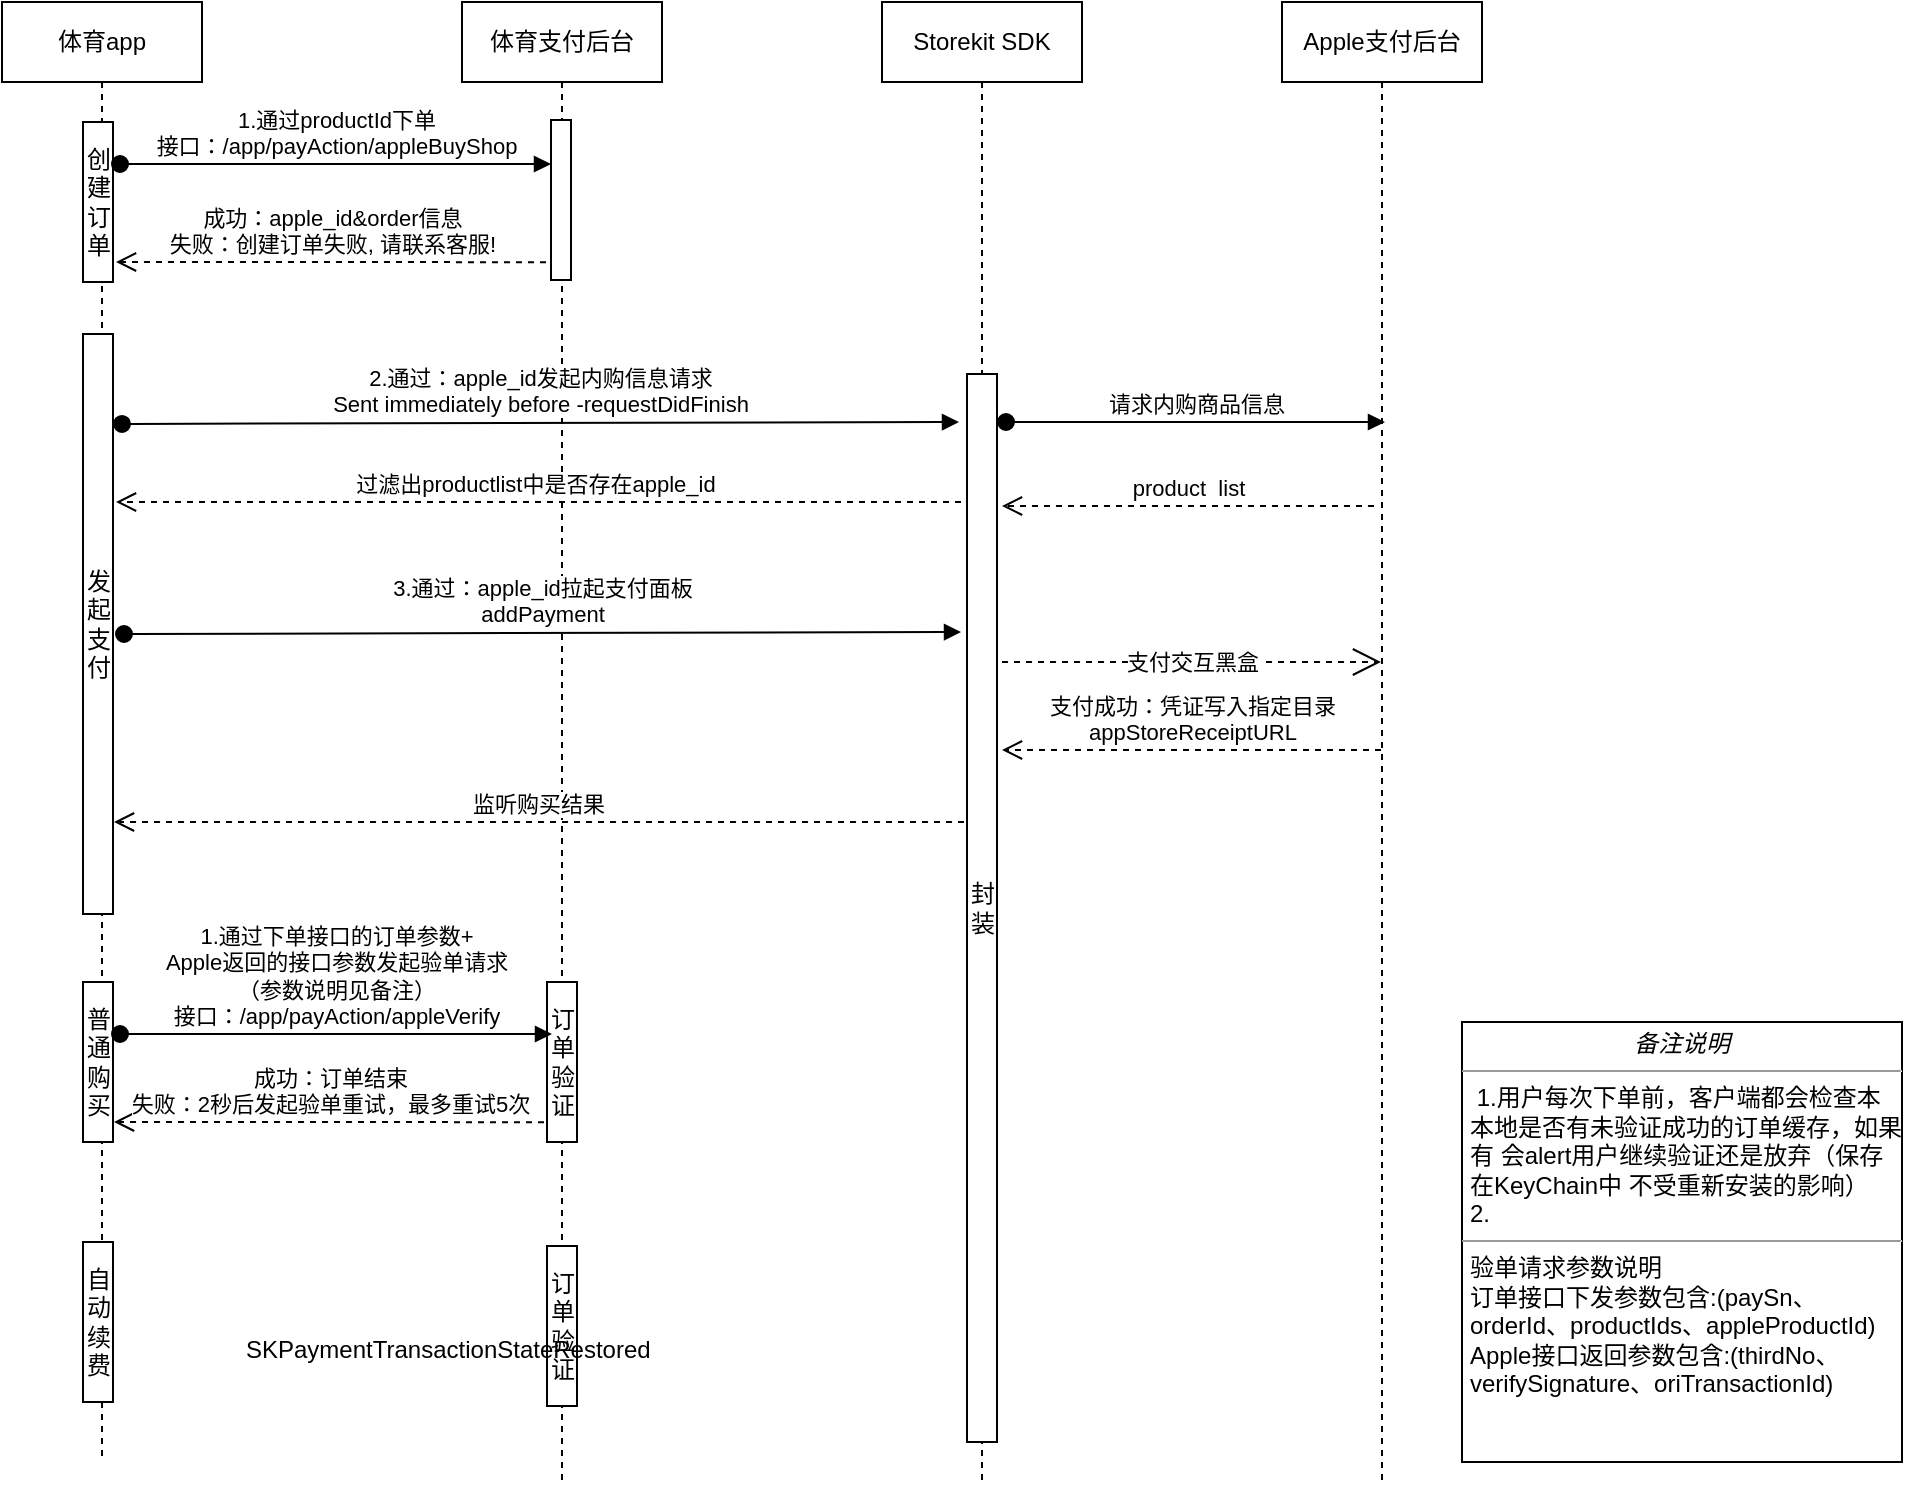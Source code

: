 <mxfile version="22.1.0" type="github">
  <diagram name="Page-1" id="13e1069c-82ec-6db2-03f1-153e76fe0fe0">
    <mxGraphModel dx="954" dy="606" grid="1" gridSize="10" guides="1" tooltips="1" connect="1" arrows="1" fold="1" page="1" pageScale="1" pageWidth="1100" pageHeight="850" background="none" math="0" shadow="0">
      <root>
        <mxCell id="0" />
        <mxCell id="1" parent="0" />
        <mxCell id="xoRC-sKZlT8HCeLA9iw_-8" value="体育app" style="shape=umlLifeline;perimeter=lifelinePerimeter;whiteSpace=wrap;html=1;container=1;dropTarget=0;collapsible=0;recursiveResize=0;outlineConnect=0;portConstraint=eastwest;newEdgeStyle={&quot;curved&quot;:0,&quot;rounded&quot;:0};" vertex="1" parent="1">
          <mxGeometry x="40" y="80" width="100" height="730" as="geometry" />
        </mxCell>
        <mxCell id="xoRC-sKZlT8HCeLA9iw_-13" value="创&lt;br&gt;建&lt;br&gt;订&lt;br&gt;单" style="html=1;points=[[0,0,0,0,5],[0,1,0,0,-5],[1,0,0,0,5],[1,1,0,0,-5]];perimeter=orthogonalPerimeter;outlineConnect=0;targetShapes=umlLifeline;portConstraint=eastwest;newEdgeStyle={&quot;curved&quot;:0,&quot;rounded&quot;:0};" vertex="1" parent="xoRC-sKZlT8HCeLA9iw_-8">
          <mxGeometry x="40.5" y="60" width="15" height="80" as="geometry" />
        </mxCell>
        <mxCell id="xoRC-sKZlT8HCeLA9iw_-14" value="发&lt;br&gt;起&lt;br&gt;支&lt;br&gt;付" style="html=1;points=[[0,0,0,0,5],[0,1,0,0,-5],[1,0,0,0,5],[1,1,0,0,-5]];perimeter=orthogonalPerimeter;outlineConnect=0;targetShapes=umlLifeline;portConstraint=eastwest;newEdgeStyle={&quot;curved&quot;:0,&quot;rounded&quot;:0};" vertex="1" parent="xoRC-sKZlT8HCeLA9iw_-8">
          <mxGeometry x="40.5" y="166" width="15" height="290" as="geometry" />
        </mxCell>
        <mxCell id="xoRC-sKZlT8HCeLA9iw_-34" value="普&lt;br&gt;通&lt;br&gt;购&lt;br&gt;买" style="html=1;points=[[0,0,0,0,5],[0,1,0,0,-5],[1,0,0,0,5],[1,1,0,0,-5]];perimeter=orthogonalPerimeter;outlineConnect=0;targetShapes=umlLifeline;portConstraint=eastwest;newEdgeStyle={&quot;curved&quot;:0,&quot;rounded&quot;:0};" vertex="1" parent="xoRC-sKZlT8HCeLA9iw_-8">
          <mxGeometry x="40.5" y="490" width="15" height="80" as="geometry" />
        </mxCell>
        <mxCell id="xoRC-sKZlT8HCeLA9iw_-35" value="自&lt;br&gt;动&lt;br&gt;续&lt;br&gt;费" style="html=1;points=[[0,0,0,0,5],[0,1,0,0,-5],[1,0,0,0,5],[1,1,0,0,-5]];perimeter=orthogonalPerimeter;outlineConnect=0;targetShapes=umlLifeline;portConstraint=eastwest;newEdgeStyle={&quot;curved&quot;:0,&quot;rounded&quot;:0};" vertex="1" parent="xoRC-sKZlT8HCeLA9iw_-8">
          <mxGeometry x="40.5" y="620" width="15" height="80" as="geometry" />
        </mxCell>
        <mxCell id="xoRC-sKZlT8HCeLA9iw_-10" value="体育支付后台" style="shape=umlLifeline;perimeter=lifelinePerimeter;whiteSpace=wrap;html=1;container=1;dropTarget=0;collapsible=0;recursiveResize=0;outlineConnect=0;portConstraint=eastwest;newEdgeStyle={&quot;curved&quot;:0,&quot;rounded&quot;:0};" vertex="1" parent="1">
          <mxGeometry x="270" y="80" width="100" height="740" as="geometry" />
        </mxCell>
        <mxCell id="xoRC-sKZlT8HCeLA9iw_-19" value="" style="html=1;points=[[0,0,0,0,5],[0,1,0,0,-5],[1,0,0,0,5],[1,1,0,0,-5]];perimeter=orthogonalPerimeter;outlineConnect=0;targetShapes=umlLifeline;portConstraint=eastwest;newEdgeStyle={&quot;curved&quot;:0,&quot;rounded&quot;:0};" vertex="1" parent="xoRC-sKZlT8HCeLA9iw_-10">
          <mxGeometry x="44.5" y="59" width="10" height="80" as="geometry" />
        </mxCell>
        <mxCell id="xoRC-sKZlT8HCeLA9iw_-36" value="订&lt;br&gt;单&lt;br&gt;验&lt;br&gt;证" style="html=1;points=[[0,0,0,0,5],[0,1,0,0,-5],[1,0,0,0,5],[1,1,0,0,-5]];perimeter=orthogonalPerimeter;outlineConnect=0;targetShapes=umlLifeline;portConstraint=eastwest;newEdgeStyle={&quot;curved&quot;:0,&quot;rounded&quot;:0};" vertex="1" parent="xoRC-sKZlT8HCeLA9iw_-10">
          <mxGeometry x="42.5" y="490" width="15" height="80" as="geometry" />
        </mxCell>
        <mxCell id="xoRC-sKZlT8HCeLA9iw_-37" value="订&lt;br&gt;单&lt;br&gt;验&lt;br&gt;证" style="html=1;points=[[0,0,0,0,5],[0,1,0,0,-5],[1,0,0,0,5],[1,1,0,0,-5]];perimeter=orthogonalPerimeter;outlineConnect=0;targetShapes=umlLifeline;portConstraint=eastwest;newEdgeStyle={&quot;curved&quot;:0,&quot;rounded&quot;:0};" vertex="1" parent="xoRC-sKZlT8HCeLA9iw_-10">
          <mxGeometry x="42.5" y="622" width="15" height="80" as="geometry" />
        </mxCell>
        <mxCell id="xoRC-sKZlT8HCeLA9iw_-11" value="Storekit SDK" style="shape=umlLifeline;perimeter=lifelinePerimeter;whiteSpace=wrap;html=1;container=1;dropTarget=0;collapsible=0;recursiveResize=0;outlineConnect=0;portConstraint=eastwest;newEdgeStyle={&quot;curved&quot;:0,&quot;rounded&quot;:0};" vertex="1" parent="1">
          <mxGeometry x="480" y="80" width="100" height="740" as="geometry" />
        </mxCell>
        <mxCell id="xoRC-sKZlT8HCeLA9iw_-20" value="封&lt;br&gt;装" style="html=1;points=[[0,0,0,0,5],[0,1,0,0,-5],[1,0,0,0,5],[1,1,0,0,-5]];perimeter=orthogonalPerimeter;outlineConnect=0;targetShapes=umlLifeline;portConstraint=eastwest;newEdgeStyle={&quot;curved&quot;:0,&quot;rounded&quot;:0};" vertex="1" parent="xoRC-sKZlT8HCeLA9iw_-11">
          <mxGeometry x="42.5" y="186" width="15" height="534" as="geometry" />
        </mxCell>
        <mxCell id="xoRC-sKZlT8HCeLA9iw_-12" value="Apple支付后台" style="shape=umlLifeline;perimeter=lifelinePerimeter;whiteSpace=wrap;html=1;container=1;dropTarget=0;collapsible=0;recursiveResize=0;outlineConnect=0;portConstraint=eastwest;newEdgeStyle={&quot;curved&quot;:0,&quot;rounded&quot;:0};" vertex="1" parent="1">
          <mxGeometry x="680" y="80" width="100" height="740" as="geometry" />
        </mxCell>
        <mxCell id="xoRC-sKZlT8HCeLA9iw_-16" value="1.通过productId下单&lt;br&gt;接口：/app/payAction/appleBuyShop" style="html=1;verticalAlign=bottom;startArrow=oval;startFill=1;endArrow=block;startSize=8;curved=0;rounded=0;" edge="1" parent="1" target="xoRC-sKZlT8HCeLA9iw_-19">
          <mxGeometry x="0.002" width="60" relative="1" as="geometry">
            <mxPoint x="99" y="161" as="sourcePoint" />
            <mxPoint x="318.5" y="161" as="targetPoint" />
            <mxPoint as="offset" />
          </mxGeometry>
        </mxCell>
        <mxCell id="xoRC-sKZlT8HCeLA9iw_-17" value="成功：apple_id&amp;amp;order信息&lt;br&gt;失败：创建订单失败, 请联系客服!" style="html=1;verticalAlign=bottom;endArrow=open;dashed=1;endSize=8;curved=0;rounded=0;exitX=0.5;exitY=0.271;exitDx=0;exitDy=0;exitPerimeter=0;" edge="1" parent="1">
          <mxGeometry relative="1" as="geometry">
            <mxPoint x="312" y="210.08" as="sourcePoint" />
            <mxPoint x="97" y="210" as="targetPoint" />
          </mxGeometry>
        </mxCell>
        <mxCell id="xoRC-sKZlT8HCeLA9iw_-18" value="2.通过：apple_id发起内购信息请求&lt;br&gt;Sent immediately before -requestDidFinish" style="html=1;verticalAlign=bottom;startArrow=oval;startFill=1;endArrow=block;startSize=8;curved=0;rounded=0;exitX=1.3;exitY=0.155;exitDx=0;exitDy=0;exitPerimeter=0;" edge="1" parent="1" source="xoRC-sKZlT8HCeLA9iw_-14">
          <mxGeometry width="60" relative="1" as="geometry">
            <mxPoint x="104" y="290" as="sourcePoint" />
            <mxPoint x="518.5" y="290" as="targetPoint" />
          </mxGeometry>
        </mxCell>
        <mxCell id="xoRC-sKZlT8HCeLA9iw_-22" value="请求内购商品信息" style="html=1;verticalAlign=bottom;startArrow=oval;startFill=1;endArrow=block;startSize=8;curved=0;rounded=0;" edge="1" parent="1">
          <mxGeometry width="60" relative="1" as="geometry">
            <mxPoint x="542" y="290" as="sourcePoint" />
            <mxPoint x="731.5" y="290" as="targetPoint" />
          </mxGeometry>
        </mxCell>
        <mxCell id="xoRC-sKZlT8HCeLA9iw_-23" value="product&amp;nbsp; list" style="html=1;verticalAlign=bottom;endArrow=open;dashed=1;endSize=8;curved=0;rounded=0;" edge="1" parent="1">
          <mxGeometry relative="1" as="geometry">
            <mxPoint x="726" y="332" as="sourcePoint" />
            <mxPoint x="540" y="332" as="targetPoint" />
          </mxGeometry>
        </mxCell>
        <mxCell id="xoRC-sKZlT8HCeLA9iw_-24" value="过滤出productlist中是否存在apple_id&amp;nbsp;" style="html=1;verticalAlign=bottom;endArrow=open;dashed=1;endSize=8;curved=0;rounded=0;" edge="1" parent="1">
          <mxGeometry relative="1" as="geometry">
            <mxPoint x="519.5" y="330" as="sourcePoint" />
            <mxPoint x="97" y="330" as="targetPoint" />
          </mxGeometry>
        </mxCell>
        <mxCell id="xoRC-sKZlT8HCeLA9iw_-30" value="3.通过：apple_id拉起支付面板&lt;br&gt;addPayment" style="html=1;verticalAlign=bottom;startArrow=oval;startFill=1;endArrow=block;startSize=8;curved=0;rounded=0;exitX=1.3;exitY=0.155;exitDx=0;exitDy=0;exitPerimeter=0;" edge="1" parent="1">
          <mxGeometry width="60" relative="1" as="geometry">
            <mxPoint x="101" y="396" as="sourcePoint" />
            <mxPoint x="519.5" y="395" as="targetPoint" />
          </mxGeometry>
        </mxCell>
        <mxCell id="xoRC-sKZlT8HCeLA9iw_-31" value="支付交互黑盒" style="endArrow=open;endSize=12;dashed=1;html=1;rounded=0;" edge="1" parent="1">
          <mxGeometry width="160" relative="1" as="geometry">
            <mxPoint x="540" y="410" as="sourcePoint" />
            <mxPoint x="729.5" y="410" as="targetPoint" />
          </mxGeometry>
        </mxCell>
        <mxCell id="xoRC-sKZlT8HCeLA9iw_-32" value="支付成功：凭证写入指定目录&lt;br&gt;appStoreReceiptURL" style="html=1;verticalAlign=bottom;endArrow=open;dashed=1;endSize=8;curved=0;rounded=0;" edge="1" parent="1">
          <mxGeometry relative="1" as="geometry">
            <mxPoint x="729.5" y="454" as="sourcePoint" />
            <mxPoint x="540" y="454" as="targetPoint" />
          </mxGeometry>
        </mxCell>
        <mxCell id="xoRC-sKZlT8HCeLA9iw_-33" value="监听购买结果" style="html=1;verticalAlign=bottom;endArrow=open;dashed=1;endSize=8;curved=0;rounded=0;" edge="1" parent="1">
          <mxGeometry x="0.002" relative="1" as="geometry">
            <mxPoint x="521" y="490" as="sourcePoint" />
            <mxPoint x="96" y="490" as="targetPoint" />
            <mxPoint as="offset" />
          </mxGeometry>
        </mxCell>
        <mxCell id="xoRC-sKZlT8HCeLA9iw_-38" value="1.通过下单接口的订单参数+&lt;br&gt;Apple返回的接口参数发起验单请求&lt;br&gt;（参数说明见备注）&lt;br&gt;接口：/app/payAction/appleVerify" style="html=1;verticalAlign=bottom;startArrow=oval;startFill=1;endArrow=block;startSize=8;curved=0;rounded=0;" edge="1" parent="1">
          <mxGeometry x="0.002" width="60" relative="1" as="geometry">
            <mxPoint x="99" y="596" as="sourcePoint" />
            <mxPoint x="315" y="596" as="targetPoint" />
            <mxPoint as="offset" />
          </mxGeometry>
        </mxCell>
        <mxCell id="xoRC-sKZlT8HCeLA9iw_-39" value="&lt;p style=&quot;margin:0px;margin-top:4px;text-align:center;&quot;&gt;&lt;i&gt;备注说明&lt;/i&gt;&lt;/p&gt;&lt;hr size=&quot;1&quot;&gt;&lt;p style=&quot;margin:0px;margin-left:4px;&quot;&gt;&amp;nbsp;1.用户每次下单前，客户端都会检查本本地是否有未验证成功的订单缓存，如果有 会alert用户继续验证还是放弃（保存在KeyChain中 不受重新安装的影响&lt;span style=&quot;background-color: initial;&quot;&gt;）&lt;br&gt;2.&lt;/span&gt;&lt;/p&gt;&lt;hr size=&quot;1&quot;&gt;&lt;p style=&quot;margin:0px;margin-left:4px;&quot;&gt;验单请求参数说明&lt;br&gt;订单接口下发参数包含:(paySn、orderId、productIds、appleProductId&lt;span style=&quot;background-color: initial;&quot;&gt;)&lt;/span&gt;&lt;/p&gt;&lt;p style=&quot;margin:0px;margin-left:4px;&quot;&gt;Apple接口返回参数包含:(thirdNo、verifySignature、oriTransactionId&lt;span style=&quot;background-color: initial;&quot;&gt;)&lt;/span&gt;&lt;/p&gt;" style="verticalAlign=top;align=left;overflow=fill;fontSize=12;fontFamily=Helvetica;html=1;whiteSpace=wrap;" vertex="1" parent="1">
          <mxGeometry x="770" y="590" width="220" height="220" as="geometry" />
        </mxCell>
        <mxCell id="xoRC-sKZlT8HCeLA9iw_-40" value="成功：订单结束&lt;br&gt;失败：2秒后发起验单重试，最多重试5次" style="html=1;verticalAlign=bottom;endArrow=open;dashed=1;endSize=8;curved=0;rounded=0;exitX=0.5;exitY=0.271;exitDx=0;exitDy=0;exitPerimeter=0;" edge="1" parent="1">
          <mxGeometry relative="1" as="geometry">
            <mxPoint x="311" y="640.08" as="sourcePoint" />
            <mxPoint x="96" y="640" as="targetPoint" />
          </mxGeometry>
        </mxCell>
        <mxCell id="xoRC-sKZlT8HCeLA9iw_-42" value="SKPaymentTransactionStateRestored" style="text;whiteSpace=wrap;html=1;" vertex="1" parent="1">
          <mxGeometry x="160" y="740" width="240" height="40" as="geometry" />
        </mxCell>
      </root>
    </mxGraphModel>
  </diagram>
</mxfile>
